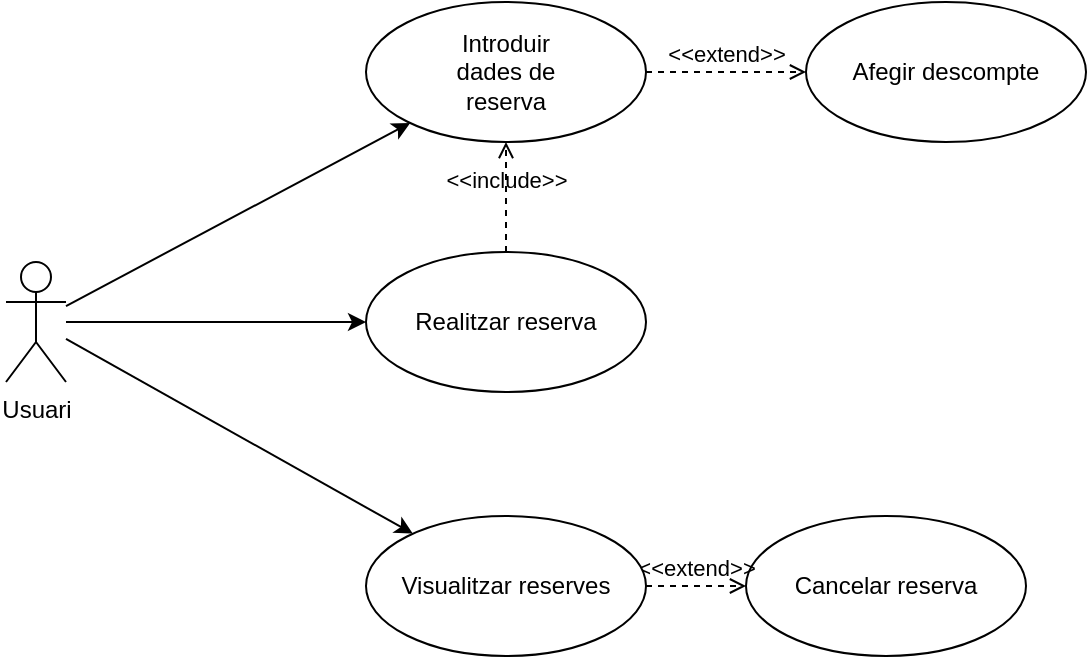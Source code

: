 <mxfile>
    <diagram id="W5jjw2z9FNyZLK12DU08" name="Page-1">
        <mxGraphModel dx="691" dy="394" grid="1" gridSize="10" guides="1" tooltips="1" connect="1" arrows="1" fold="1" page="1" pageScale="1" pageWidth="850" pageHeight="1100" math="0" shadow="0">
            <root>
                <mxCell id="0"/>
                <mxCell id="1" parent="0"/>
                <mxCell id="11" style="edgeStyle=none;html=1;" parent="1" source="2" target="5" edge="1">
                    <mxGeometry relative="1" as="geometry">
                        <mxPoint x="310" y="290" as="sourcePoint"/>
                        <mxPoint x="280.0" y="400" as="targetPoint"/>
                    </mxGeometry>
                </mxCell>
                <mxCell id="2" value="Usuari" style="shape=umlActor;verticalLabelPosition=bottom;verticalAlign=top;html=1;" parent="1" vertex="1">
                    <mxGeometry x="190" y="370" width="30" height="60" as="geometry"/>
                </mxCell>
                <mxCell id="5" value="Introduir&lt;br&gt;dades de&lt;br&gt;reserva" style="ellipse;whiteSpace=wrap;html=1;" parent="1" vertex="1">
                    <mxGeometry x="370" y="240" width="140" height="70" as="geometry"/>
                </mxCell>
                <mxCell id="6" value="Realitzar reserva" style="ellipse;whiteSpace=wrap;html=1;" parent="1" vertex="1">
                    <mxGeometry x="370" y="365" width="140" height="70" as="geometry"/>
                </mxCell>
                <mxCell id="8" value="&amp;lt;&amp;lt;include&amp;gt;&amp;gt;" style="html=1;verticalAlign=bottom;labelBackgroundColor=none;endArrow=open;endFill=0;dashed=1;" parent="1" source="6" target="5" edge="1">
                    <mxGeometry width="160" relative="1" as="geometry">
                        <mxPoint x="350" y="295" as="sourcePoint"/>
                        <mxPoint x="510" y="295" as="targetPoint"/>
                    </mxGeometry>
                </mxCell>
                <mxCell id="9" value="Cancelar reserva" style="ellipse;whiteSpace=wrap;html=1;" parent="1" vertex="1">
                    <mxGeometry x="560" y="497" width="140" height="70" as="geometry"/>
                </mxCell>
                <mxCell id="15" value="&amp;lt;&amp;lt;extend&amp;gt;&amp;gt;" style="html=1;verticalAlign=bottom;labelBackgroundColor=none;endArrow=open;endFill=0;dashed=1;" edge="1" parent="1" source="26" target="9">
                    <mxGeometry width="160" relative="1" as="geometry">
                        <mxPoint x="560" y="472" as="sourcePoint"/>
                        <mxPoint x="850" y="397" as="targetPoint"/>
                    </mxGeometry>
                </mxCell>
                <mxCell id="21" value="Afegir descompte" style="ellipse;whiteSpace=wrap;html=1;" vertex="1" parent="1">
                    <mxGeometry x="590" y="240" width="140" height="70" as="geometry"/>
                </mxCell>
                <mxCell id="24" value="&amp;lt;&amp;lt;extend&amp;gt;&amp;gt;" style="html=1;verticalAlign=bottom;labelBackgroundColor=none;endArrow=open;endFill=0;dashed=1;" edge="1" parent="1" source="5" target="21">
                    <mxGeometry width="160" relative="1" as="geometry">
                        <mxPoint x="450" y="445" as="sourcePoint"/>
                        <mxPoint x="450" y="515" as="targetPoint"/>
                    </mxGeometry>
                </mxCell>
                <mxCell id="25" style="edgeStyle=none;html=1;" edge="1" parent="1" source="2" target="6">
                    <mxGeometry relative="1" as="geometry">
                        <mxPoint x="230.0" y="402.023" as="sourcePoint"/>
                        <mxPoint x="402.077" y="310.512" as="targetPoint"/>
                    </mxGeometry>
                </mxCell>
                <mxCell id="26" value="Visualitzar reserves" style="ellipse;whiteSpace=wrap;html=1;" vertex="1" parent="1">
                    <mxGeometry x="370" y="497" width="140" height="70" as="geometry"/>
                </mxCell>
                <mxCell id="27" style="edgeStyle=none;html=1;" edge="1" parent="1" source="2" target="26">
                    <mxGeometry relative="1" as="geometry">
                        <mxPoint x="230.0" y="410" as="sourcePoint"/>
                        <mxPoint x="380.0" y="410" as="targetPoint"/>
                    </mxGeometry>
                </mxCell>
            </root>
        </mxGraphModel>
    </diagram>
</mxfile>